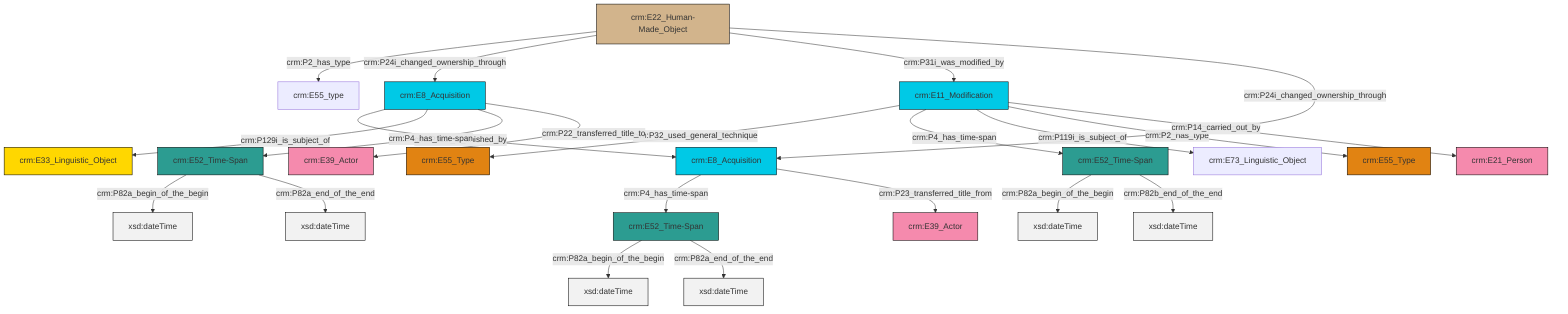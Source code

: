 graph TD
classDef Literal fill:#f2f2f2,stroke:#000000;
classDef CRM_Entity fill:#FFFFFF,stroke:#000000;
classDef Temporal_Entity fill:#00C9E6, stroke:#000000;
classDef Type fill:#E18312, stroke:#000000;
classDef Time-Span fill:#2C9C91, stroke:#000000;
classDef Appellation fill:#FFEB7F, stroke:#000000;
classDef Place fill:#008836, stroke:#000000;
classDef Persistent_Item fill:#B266B2, stroke:#000000;
classDef Conceptual_Object fill:#FFD700, stroke:#000000;
classDef Physical_Thing fill:#D2B48C, stroke:#000000;
classDef Actor fill:#f58aad, stroke:#000000;
classDef PC_Classes fill:#4ce600, stroke:#000000;
classDef Multi fill:#cccccc,stroke:#000000;

0["crm:E52_Time-Span"]:::Time-Span -->|crm:P82a_begin_of_the_begin| 1[xsd:dateTime]:::Literal
2["crm:E11_Modification"]:::Temporal_Entity -->|crm:P32_used_general_technique| 3["crm:E55_Type"]:::Type
2["crm:E11_Modification"]:::Temporal_Entity -->|crm:P4_has_time-span| 0["crm:E52_Time-Span"]:::Time-Span
4["crm:E8_Acquisition"]:::Temporal_Entity -->|crm:P4_has_time-span| 5["crm:E52_Time-Span"]:::Time-Span
5["crm:E52_Time-Span"]:::Time-Span -->|crm:P82a_begin_of_the_begin| 8[xsd:dateTime]:::Literal
0["crm:E52_Time-Span"]:::Time-Span -->|crm:P82b_end_of_the_end| 9[xsd:dateTime]:::Literal
14["crm:E8_Acquisition"]:::Temporal_Entity -->|crm:P115i_is_finished_by| 4["crm:E8_Acquisition"]:::Temporal_Entity
2["crm:E11_Modification"]:::Temporal_Entity -->|crm:P119i_is_subject_of| 16["crm:E73_Linguistic_Object"]:::Default
2["crm:E11_Modification"]:::Temporal_Entity -->|crm:P2_has_type| 18["crm:E55_Type"]:::Type
10["crm:E22_Human-Made_Object"]:::Physical_Thing -->|crm:P2_has_type| 6["crm:E55_type"]:::Default
14["crm:E8_Acquisition"]:::Temporal_Entity -->|crm:P129i_is_subject_of| 12["crm:E33_Linguistic_Object"]:::Conceptual_Object
14["crm:E8_Acquisition"]:::Temporal_Entity -->|crm:P4_has_time-span| 19["crm:E52_Time-Span"]:::Time-Span
5["crm:E52_Time-Span"]:::Time-Span -->|crm:P82a_end_of_the_end| 21[xsd:dateTime]:::Literal
14["crm:E8_Acquisition"]:::Temporal_Entity -->|crm:P22_transferred_title_to| 23["crm:E39_Actor"]:::Actor
10["crm:E22_Human-Made_Object"]:::Physical_Thing -->|crm:P24i_changed_ownership_through| 14["crm:E8_Acquisition"]:::Temporal_Entity
19["crm:E52_Time-Span"]:::Time-Span -->|crm:P82a_begin_of_the_begin| 24[xsd:dateTime]:::Literal
10["crm:E22_Human-Made_Object"]:::Physical_Thing -->|crm:P31i_was_modified_by| 2["crm:E11_Modification"]:::Temporal_Entity
19["crm:E52_Time-Span"]:::Time-Span -->|crm:P82a_end_of_the_end| 25[xsd:dateTime]:::Literal
4["crm:E8_Acquisition"]:::Temporal_Entity -->|crm:P23_transferred_title_from| 26["crm:E39_Actor"]:::Actor
10["crm:E22_Human-Made_Object"]:::Physical_Thing -->|crm:P24i_changed_ownership_through| 4["crm:E8_Acquisition"]:::Temporal_Entity
2["crm:E11_Modification"]:::Temporal_Entity -->|crm:P14_carried_out_by| 29["crm:E21_Person"]:::Actor